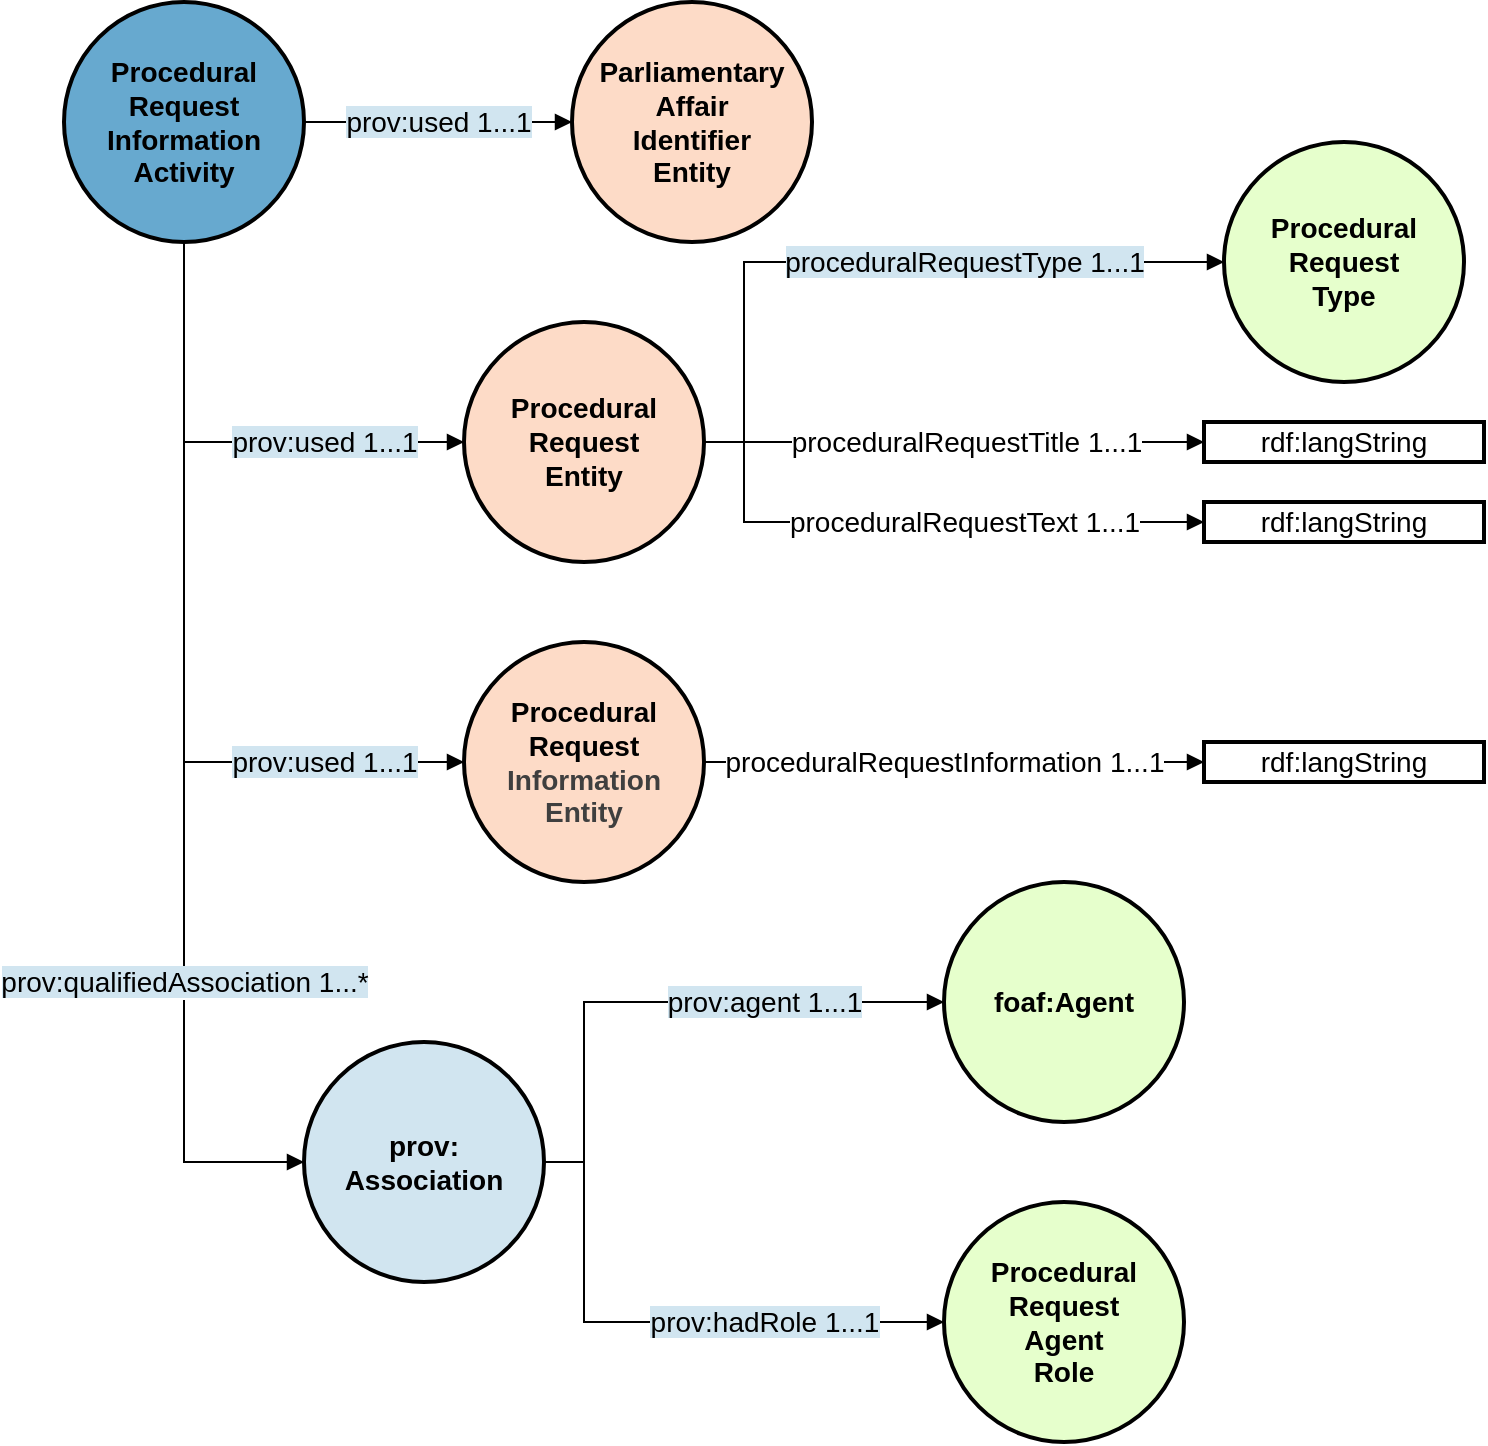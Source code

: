 <mxfile>
    <diagram id="KUzoZ_WBEfeIF54OlFjl" name="Page-1">
        <mxGraphModel dx="1289" dy="659" grid="1" gridSize="10" guides="1" tooltips="1" connect="1" arrows="1" fold="1" page="1" pageScale="1" pageWidth="827" pageHeight="1169" math="0" shadow="0">
            <root>
                <mxCell id="0"/>
                <mxCell id="1" parent="0"/>
                <mxCell id="2" value="&lt;b&gt;Procedural&lt;/b&gt;&lt;div&gt;&lt;b&gt;Request&lt;/b&gt;&lt;/div&gt;&lt;div&gt;&lt;b&gt;Information&lt;/b&gt;&lt;/div&gt;&lt;div&gt;&lt;b&gt;Activity&lt;/b&gt;&lt;/div&gt;" style="ellipse;whiteSpace=wrap;html=1;rounded=0;shadow=0;glass=0;comic=0;strokeColor=#000000;strokeWidth=2;fillColor=#67A9CF;gradientColor=none;fontSize=14;fontColor=#000000;align=center;" parent="1" vertex="1">
                    <mxGeometry x="80" y="80" width="120" height="120" as="geometry"/>
                </mxCell>
                <mxCell id="5" value="&lt;b&gt;Parliamentary&lt;/b&gt;&lt;div&gt;&lt;b&gt;Affair&lt;/b&gt;&lt;/div&gt;&lt;div&gt;&lt;b&gt;Identifier&lt;/b&gt;&lt;/div&gt;&lt;div&gt;&lt;b&gt;Entity&lt;/b&gt;&lt;/div&gt;" style="ellipse;whiteSpace=wrap;html=1;rounded=0;shadow=0;glass=0;comic=0;strokeColor=#000000;strokeWidth=2;fillColor=#fddbc7;gradientColor=none;fontSize=14;fontColor=#000000;align=center;" parent="1" vertex="1">
                    <mxGeometry x="334" y="80" width="120" height="120" as="geometry"/>
                </mxCell>
                <mxCell id="6" value="&lt;span style=&quot;background-color: rgb(209, 229, 240);&quot;&gt;&lt;font&gt;prov:used 1...1&lt;/font&gt;&lt;/span&gt;" style="endArrow=block;html=1;strokeColor=#000000;fontSize=14;fontColor=#000000;endFill=1;exitX=1;exitY=0.5;exitDx=0;exitDy=0;entryX=0;entryY=0.5;entryDx=0;entryDy=0;edgeStyle=orthogonalEdgeStyle;rounded=0;curved=0;" parent="1" source="2" target="5" edge="1">
                    <mxGeometry width="50" height="50" relative="1" as="geometry">
                        <mxPoint x="310" y="510" as="sourcePoint"/>
                        <mxPoint x="450" y="510" as="targetPoint"/>
                        <mxPoint as="offset"/>
                    </mxGeometry>
                </mxCell>
                <mxCell id="10" value="&lt;b&gt;Procedural&lt;/b&gt;&lt;div&gt;&lt;b&gt;Request&lt;/b&gt;&lt;/div&gt;&lt;div&gt;&lt;b&gt;Entity&lt;/b&gt;&lt;/div&gt;" style="ellipse;whiteSpace=wrap;html=1;rounded=0;shadow=0;glass=0;comic=0;strokeColor=#000000;strokeWidth=2;fillColor=#fddbc7;gradientColor=none;fontSize=14;fontColor=#000000;align=center;" parent="1" vertex="1">
                    <mxGeometry x="280" y="240" width="120" height="120" as="geometry"/>
                </mxCell>
                <mxCell id="11" value="&lt;b&gt;Procedural&lt;/b&gt;&lt;div&gt;&lt;b&gt;Request&lt;/b&gt;&lt;/div&gt;&lt;div&gt;&lt;b style=&quot;color: rgb(63, 63, 63); background-color: transparent;&quot;&gt;Information&lt;/b&gt;&lt;/div&gt;&lt;div&gt;&lt;b style=&quot;color: rgb(63, 63, 63); background-color: transparent;&quot;&gt;Entity&lt;/b&gt;&lt;/div&gt;" style="ellipse;whiteSpace=wrap;html=1;rounded=0;shadow=0;glass=0;comic=0;strokeColor=#000000;strokeWidth=2;fillColor=#fddbc7;gradientColor=none;fontSize=14;fontColor=#000000;align=center;" parent="1" vertex="1">
                    <mxGeometry x="280" y="400" width="120" height="120" as="geometry"/>
                </mxCell>
                <mxCell id="13" value="&lt;b&gt;prov:&lt;br&gt;Association&lt;/b&gt;" style="ellipse;whiteSpace=wrap;html=1;rounded=0;shadow=0;glass=0;comic=0;strokeColor=#000000;strokeWidth=2;fillColor=#D1E5F0;gradientColor=none;fontSize=14;fontColor=#000000;align=center;" parent="1" vertex="1">
                    <mxGeometry x="200" y="600" width="120" height="120" as="geometry"/>
                </mxCell>
                <mxCell id="14" value="&lt;b&gt;foaf:Agent&lt;/b&gt;" style="ellipse;whiteSpace=wrap;html=1;rounded=0;shadow=0;glass=0;comic=0;strokeColor=#000000;strokeWidth=2;fillColor=#E6FFCC;gradientColor=none;fontSize=14;fontColor=#000000;align=center;" parent="1" vertex="1">
                    <mxGeometry x="520" y="520" width="120" height="120" as="geometry"/>
                </mxCell>
                <mxCell id="15" value="&lt;b&gt;Procedural&lt;/b&gt;&lt;div&gt;&lt;b&gt;Request&lt;/b&gt;&lt;/div&gt;&lt;div&gt;&lt;b&gt;Agent&lt;/b&gt;&lt;/div&gt;&lt;div&gt;&lt;b&gt;Role&lt;/b&gt;&lt;/div&gt;" style="ellipse;whiteSpace=wrap;html=1;rounded=0;shadow=0;glass=0;comic=0;strokeColor=#000000;strokeWidth=2;fillColor=#E6FFCC;gradientColor=none;fontSize=14;fontColor=#000000;align=center;" parent="1" vertex="1">
                    <mxGeometry x="520" y="680" width="120" height="120" as="geometry"/>
                </mxCell>
                <mxCell id="17" value="&lt;span style=&quot;background-color: rgb(209, 229, 240);&quot;&gt;&lt;font&gt;prov:used 1...1&lt;/font&gt;&lt;/span&gt;" style="endArrow=block;html=1;strokeColor=#000000;fontSize=14;fontColor=#000000;endFill=1;exitX=0.5;exitY=1;exitDx=0;exitDy=0;entryX=0;entryY=0.5;entryDx=0;entryDy=0;edgeStyle=orthogonalEdgeStyle;rounded=0;curved=0;" parent="1" source="2" target="10" edge="1">
                    <mxGeometry x="0.417" width="50" height="50" relative="1" as="geometry">
                        <mxPoint x="150" y="210" as="sourcePoint"/>
                        <mxPoint x="490" y="270" as="targetPoint"/>
                        <mxPoint as="offset"/>
                    </mxGeometry>
                </mxCell>
                <mxCell id="18" value="&lt;span style=&quot;background-color: rgb(209, 229, 240);&quot;&gt;&lt;font&gt;prov:used 1...1&lt;/font&gt;&lt;/span&gt;" style="endArrow=block;html=1;strokeColor=#000000;fontSize=14;fontColor=#000000;endFill=1;exitX=0.5;exitY=1;exitDx=0;exitDy=0;entryX=0;entryY=0.5;entryDx=0;entryDy=0;edgeStyle=orthogonalEdgeStyle;rounded=0;curved=0;" parent="1" source="2" target="11" edge="1">
                    <mxGeometry x="0.65" width="50" height="50" relative="1" as="geometry">
                        <mxPoint x="160" y="220" as="sourcePoint"/>
                        <mxPoint x="500" y="280" as="targetPoint"/>
                        <mxPoint as="offset"/>
                    </mxGeometry>
                </mxCell>
                <mxCell id="19" value="&lt;span style=&quot;background-color: rgb(209, 229, 240);&quot;&gt;&lt;font&gt;prov:qualifiedAssociation 1...*&lt;/font&gt;&lt;/span&gt;" style="endArrow=block;html=1;strokeColor=#000000;fontSize=14;fontColor=#000000;endFill=1;exitX=0.5;exitY=1;exitDx=0;exitDy=0;entryX=0;entryY=0.5;entryDx=0;entryDy=0;edgeStyle=orthogonalEdgeStyle;rounded=0;curved=0;" parent="1" source="2" target="13" edge="1">
                    <mxGeometry x="0.423" width="50" height="50" relative="1" as="geometry">
                        <mxPoint x="150" y="210" as="sourcePoint"/>
                        <mxPoint x="490" y="590" as="targetPoint"/>
                        <mxPoint as="offset"/>
                    </mxGeometry>
                </mxCell>
                <mxCell id="20" value="&lt;span style=&quot;background-color: rgb(209, 229, 240);&quot;&gt;&lt;font&gt;prov:agent 1...1&lt;/font&gt;&lt;/span&gt;" style="endArrow=block;html=1;strokeColor=#000000;fontSize=14;fontColor=#000000;endFill=1;exitX=1;exitY=0.5;exitDx=0;exitDy=0;entryX=0;entryY=0.5;entryDx=0;entryDy=0;edgeStyle=orthogonalEdgeStyle;rounded=0;curved=0;" parent="1" source="13" target="14" edge="1">
                    <mxGeometry x="0.357" width="50" height="50" relative="1" as="geometry">
                        <mxPoint x="160" y="60" as="sourcePoint"/>
                        <mxPoint x="500" y="440" as="targetPoint"/>
                        <mxPoint as="offset"/>
                        <Array as="points">
                            <mxPoint x="340" y="660"/>
                            <mxPoint x="340" y="580"/>
                        </Array>
                    </mxGeometry>
                </mxCell>
                <mxCell id="21" value="&lt;span style=&quot;background-color: rgb(209, 229, 240);&quot;&gt;&lt;font&gt;prov:hadRole 1...1&lt;/font&gt;&lt;/span&gt;" style="endArrow=block;html=1;strokeColor=#000000;fontSize=14;fontColor=#000000;endFill=1;exitX=1;exitY=0.5;exitDx=0;exitDy=0;entryX=0;entryY=0.5;entryDx=0;entryDy=0;edgeStyle=orthogonalEdgeStyle;rounded=0;curved=0;" parent="1" source="13" target="15" edge="1">
                    <mxGeometry x="0.357" width="50" height="50" relative="1" as="geometry">
                        <mxPoint x="330" y="670" as="sourcePoint"/>
                        <mxPoint x="490" y="590" as="targetPoint"/>
                        <mxPoint as="offset"/>
                        <Array as="points">
                            <mxPoint x="340" y="660"/>
                            <mxPoint x="340" y="740"/>
                        </Array>
                    </mxGeometry>
                </mxCell>
                <mxCell id="22" value="proceduralRequestTitle 1...1" style="endArrow=block;html=1;strokeColor=#000000;fontSize=14;fontColor=#000000;endFill=1;exitX=1;exitY=0.5;exitDx=0;exitDy=0;entryX=0;entryY=0.5;entryDx=0;entryDy=0;" parent="1" source="10" target="23" edge="1">
                    <mxGeometry x="0.043" width="50" height="50" relative="1" as="geometry">
                        <mxPoint x="490" y="300" as="sourcePoint"/>
                        <mxPoint x="690" y="300" as="targetPoint"/>
                        <mxPoint as="offset"/>
                    </mxGeometry>
                </mxCell>
                <mxCell id="23" value="rdf:langString" style="whiteSpace=wrap;html=1;rounded=0;shadow=0;glass=0;comic=0;strokeColor=#000000;strokeWidth=2;fillColor=#FFFFFF;gradientColor=none;fontSize=14;fontColor=#000000;align=center;" parent="1" vertex="1">
                    <mxGeometry x="650" y="290" width="140" height="20" as="geometry"/>
                </mxCell>
                <mxCell id="24" value="proceduralRequestText 1...1" style="endArrow=block;html=1;strokeColor=#000000;fontSize=14;fontColor=#000000;endFill=1;entryX=0;entryY=0.5;entryDx=0;entryDy=0;rounded=0;curved=0;" parent="1" target="25" edge="1">
                    <mxGeometry x="0.111" width="50" height="50" relative="1" as="geometry">
                        <mxPoint x="420" y="300" as="sourcePoint"/>
                        <mxPoint x="700" y="330" as="targetPoint"/>
                        <Array as="points">
                            <mxPoint x="420" y="340"/>
                        </Array>
                        <mxPoint as="offset"/>
                    </mxGeometry>
                </mxCell>
                <mxCell id="25" value="rdf:langString" style="whiteSpace=wrap;html=1;rounded=0;shadow=0;glass=0;comic=0;strokeColor=#000000;strokeWidth=2;fillColor=#FFFFFF;gradientColor=none;fontSize=14;fontColor=#000000;align=center;" parent="1" vertex="1">
                    <mxGeometry x="650" y="330" width="140" height="20" as="geometry"/>
                </mxCell>
                <mxCell id="26" value="&lt;b&gt;Procedural&lt;/b&gt;&lt;div&gt;&lt;b&gt;Request&lt;/b&gt;&lt;/div&gt;&lt;div&gt;&lt;b&gt;Type&lt;/b&gt;&lt;/div&gt;" style="ellipse;whiteSpace=wrap;html=1;rounded=0;shadow=0;glass=0;comic=0;strokeColor=#000000;strokeWidth=2;fillColor=#E6FFCC;gradientColor=none;fontSize=14;fontColor=#000000;align=center;" parent="1" vertex="1">
                    <mxGeometry x="660" y="150" width="120" height="120" as="geometry"/>
                </mxCell>
                <mxCell id="27" value="&lt;span style=&quot;background-color: rgb(209, 229, 240);&quot;&gt;&lt;font&gt;proceduralRequestType 1...1&lt;/font&gt;&lt;/span&gt;" style="endArrow=block;html=1;strokeColor=#000000;fontSize=14;fontColor=#000000;endFill=1;exitX=1;exitY=0.5;exitDx=0;exitDy=0;entryX=0;entryY=0.5;entryDx=0;entryDy=0;edgeStyle=orthogonalEdgeStyle;rounded=0;curved=0;" parent="1" source="10" target="26" edge="1">
                    <mxGeometry x="0.257" width="50" height="50" relative="1" as="geometry">
                        <mxPoint x="330" y="670" as="sourcePoint"/>
                        <mxPoint x="510" y="450" as="targetPoint"/>
                        <mxPoint as="offset"/>
                        <Array as="points">
                            <mxPoint x="420" y="300"/>
                            <mxPoint x="420" y="210"/>
                        </Array>
                    </mxGeometry>
                </mxCell>
                <mxCell id="28" value="proceduralRequestInformation 1...1" style="endArrow=block;html=1;strokeColor=#000000;fontSize=14;fontColor=#000000;endFill=1;entryX=0;entryY=0.5;entryDx=0;entryDy=0;exitX=1;exitY=0.5;exitDx=0;exitDy=0;" parent="1" source="11" target="29" edge="1">
                    <mxGeometry x="-0.04" width="50" height="50" relative="1" as="geometry">
                        <mxPoint x="520" y="400" as="sourcePoint"/>
                        <mxPoint x="690" y="460" as="targetPoint"/>
                        <mxPoint as="offset"/>
                    </mxGeometry>
                </mxCell>
                <mxCell id="29" value="rdf:langString" style="whiteSpace=wrap;html=1;rounded=0;shadow=0;glass=0;comic=0;strokeColor=#000000;strokeWidth=2;fillColor=#FFFFFF;gradientColor=none;fontSize=14;fontColor=#000000;align=center;" parent="1" vertex="1">
                    <mxGeometry x="650" y="450" width="140" height="20" as="geometry"/>
                </mxCell>
            </root>
        </mxGraphModel>
    </diagram>
</mxfile>
